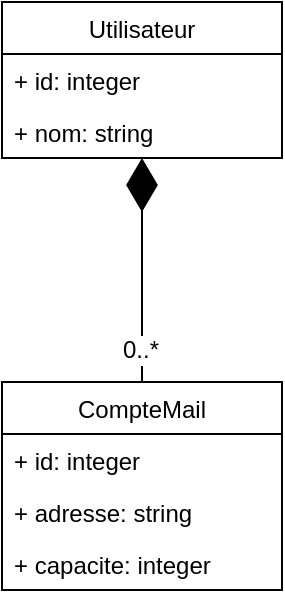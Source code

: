 <mxfile version="12.2.4" pages="1"><diagram id="F5zx5pHNt8x6yFBEFJ6H" name="Page-1"><mxGraphModel dx="317" dy="368" grid="1" gridSize="10" guides="1" tooltips="1" connect="1" arrows="1" fold="1" page="1" pageScale="1" pageWidth="850" pageHeight="1100" math="0" shadow="0"><root><mxCell id="0"/><mxCell id="1" parent="0"/><mxCell id="2" value="Utilisateur" style="swimlane;fontStyle=0;childLayout=stackLayout;horizontal=1;startSize=26;fillColor=none;horizontalStack=0;resizeParent=1;resizeParentMax=0;resizeLast=0;collapsible=1;marginBottom=0;" parent="1" vertex="1"><mxGeometry x="130" y="60" width="140" height="78" as="geometry"/></mxCell><mxCell id="3" value="+ id: integer" style="text;strokeColor=none;fillColor=none;align=left;verticalAlign=top;spacingLeft=4;spacingRight=4;overflow=hidden;rotatable=0;points=[[0,0.5],[1,0.5]];portConstraint=eastwest;" parent="2" vertex="1"><mxGeometry y="26" width="140" height="26" as="geometry"/></mxCell><mxCell id="4" value="+ nom: string" style="text;strokeColor=none;fillColor=none;align=left;verticalAlign=top;spacingLeft=4;spacingRight=4;overflow=hidden;rotatable=0;points=[[0,0.5],[1,0.5]];portConstraint=eastwest;" parent="2" vertex="1"><mxGeometry y="52" width="140" height="26" as="geometry"/></mxCell><mxCell id="5" value="CompteMail" style="swimlane;fontStyle=0;childLayout=stackLayout;horizontal=1;startSize=26;fillColor=none;horizontalStack=0;resizeParent=1;resizeParentMax=0;resizeLast=0;collapsible=1;marginBottom=0;" parent="1" vertex="1"><mxGeometry x="130" y="250" width="140" height="104" as="geometry"/></mxCell><mxCell id="6" value="+ id: integer" style="text;strokeColor=none;fillColor=none;align=left;verticalAlign=top;spacingLeft=4;spacingRight=4;overflow=hidden;rotatable=0;points=[[0,0.5],[1,0.5]];portConstraint=eastwest;" parent="5" vertex="1"><mxGeometry y="26" width="140" height="26" as="geometry"/></mxCell><mxCell id="7" value="+ adresse: string" style="text;strokeColor=none;fillColor=none;align=left;verticalAlign=top;spacingLeft=4;spacingRight=4;overflow=hidden;rotatable=0;points=[[0,0.5],[1,0.5]];portConstraint=eastwest;" parent="5" vertex="1"><mxGeometry y="52" width="140" height="26" as="geometry"/></mxCell><mxCell id="8" value="+ capacite: integer" style="text;strokeColor=none;fillColor=none;align=left;verticalAlign=top;spacingLeft=4;spacingRight=4;overflow=hidden;rotatable=0;points=[[0,0.5],[1,0.5]];portConstraint=eastwest;" parent="5" vertex="1"><mxGeometry y="78" width="140" height="26" as="geometry"/></mxCell><mxCell id="10" value="" style="endArrow=diamondThin;endFill=1;endSize=24;html=1;edgeStyle=orthogonalEdgeStyle;curved=1;" parent="1" source="5" target="2" edge="1"><mxGeometry width="160" relative="1" as="geometry"><mxPoint x="50" y="220" as="sourcePoint"/><mxPoint x="210" y="220" as="targetPoint"/></mxGeometry></mxCell><mxCell id="12" value="0..*" style="text;html=1;resizable=0;points=[];align=center;verticalAlign=middle;labelBackgroundColor=#ffffff;" parent="10" vertex="1" connectable="0"><mxGeometry x="-0.718" y="1" relative="1" as="geometry"><mxPoint as="offset"/></mxGeometry></mxCell></root></mxGraphModel></diagram></mxfile>